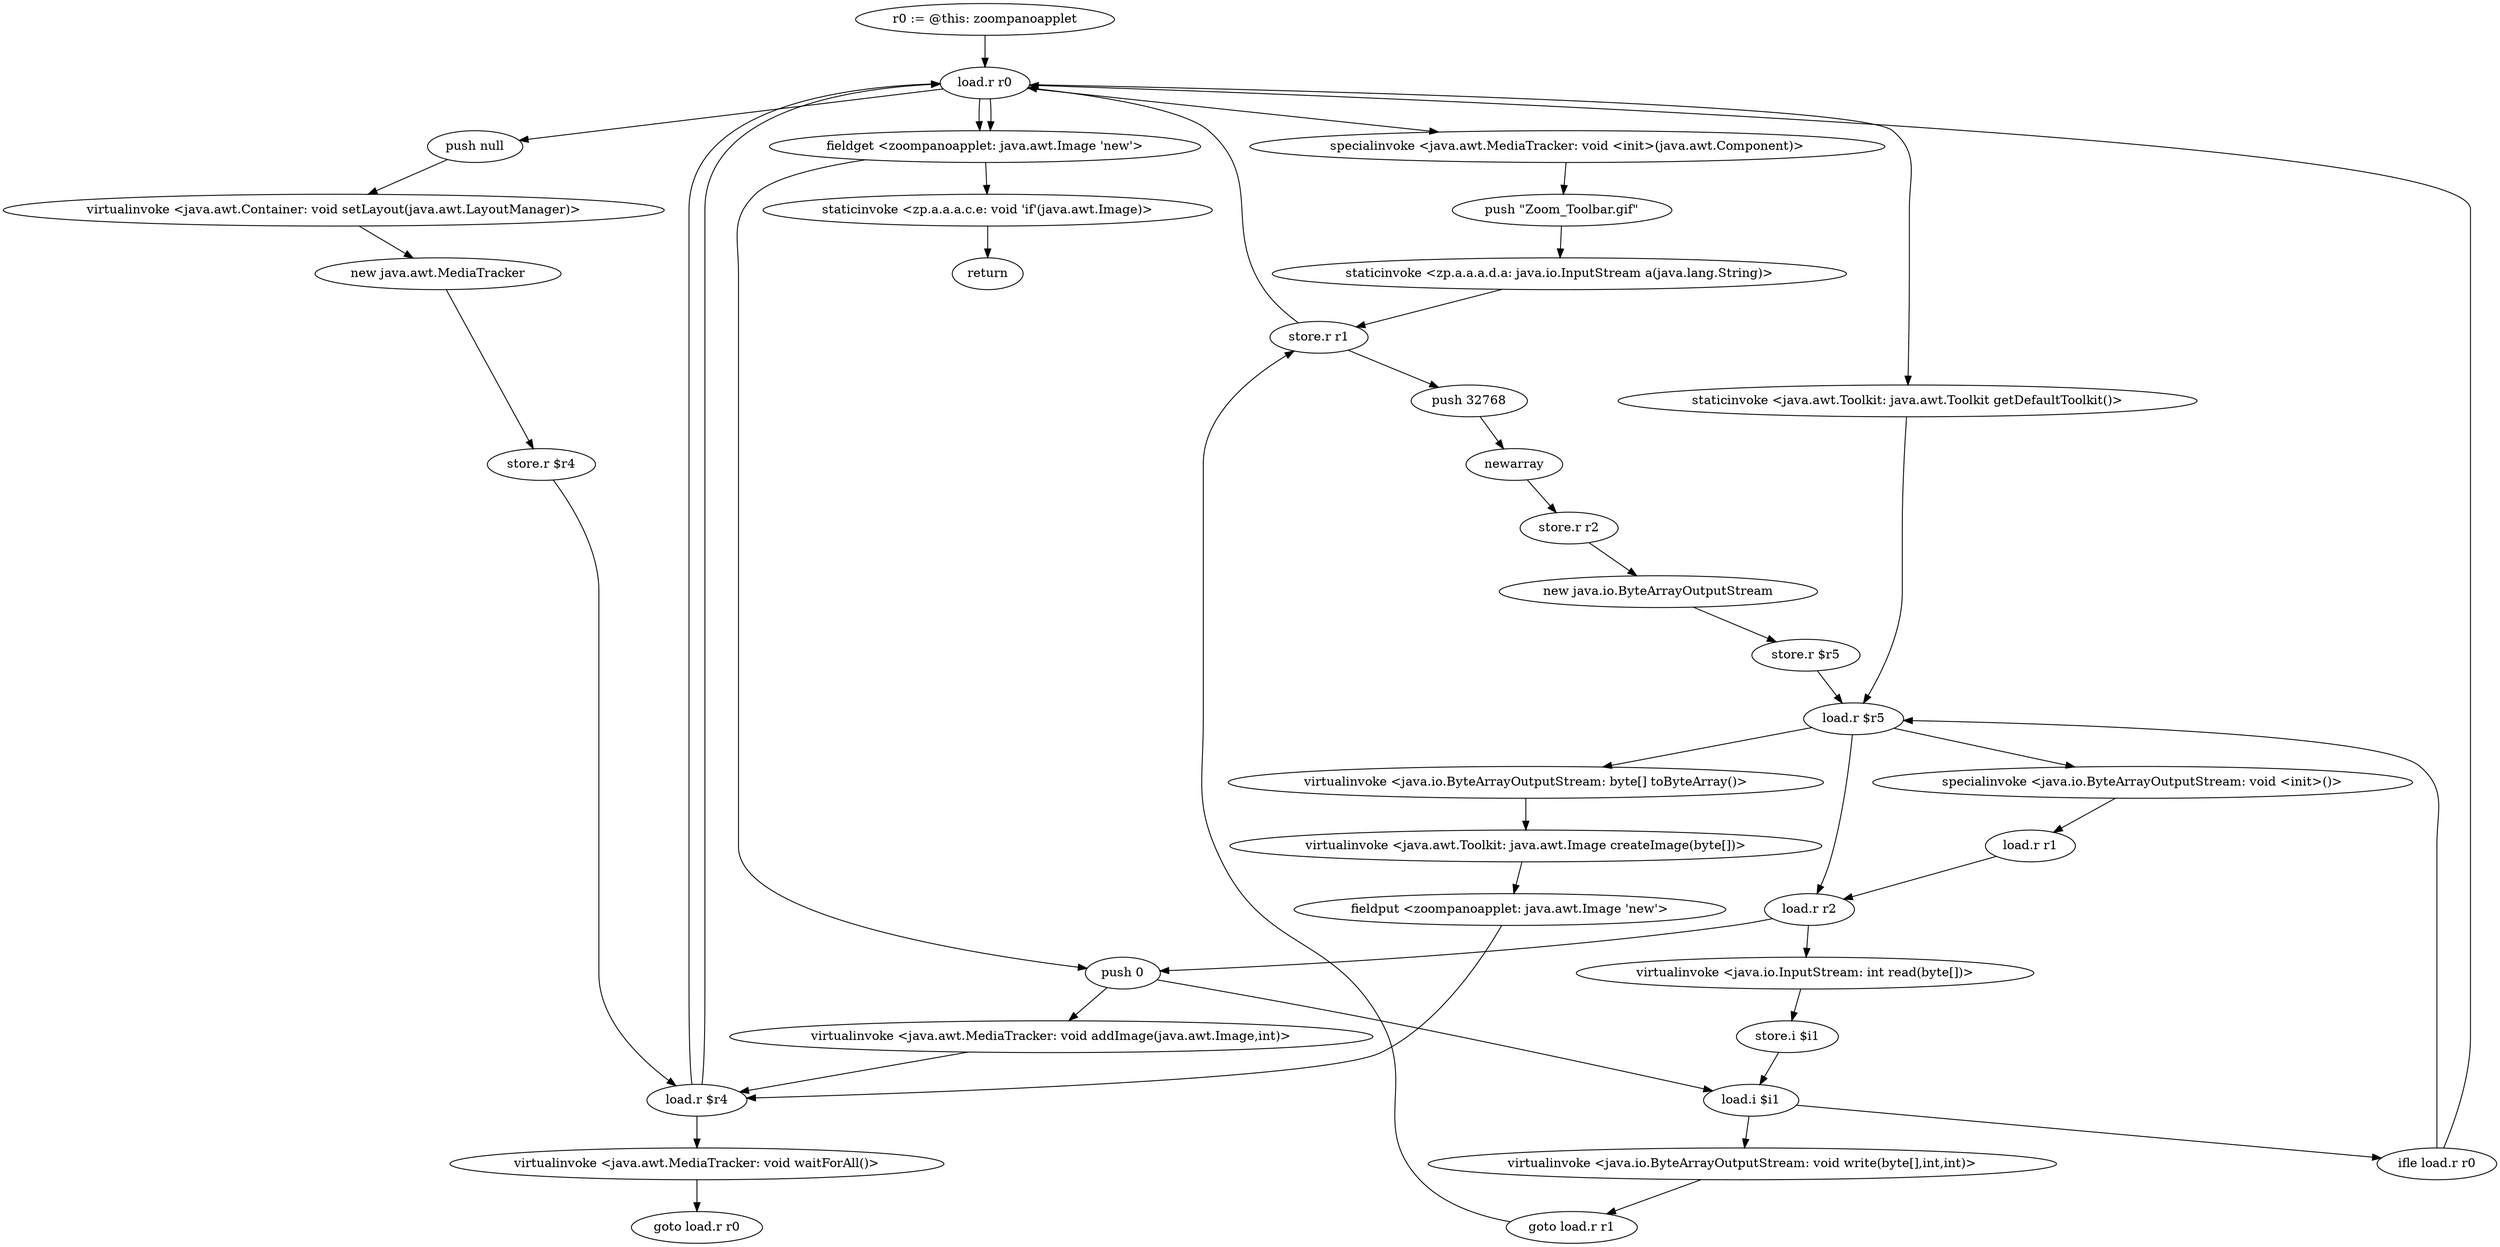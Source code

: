 digraph "" {
    "r0 := @this: zoompanoapplet"
    "load.r r0"
    "r0 := @this: zoompanoapplet"->"load.r r0";
    "push null"
    "load.r r0"->"push null";
    "virtualinvoke <java.awt.Container: void setLayout(java.awt.LayoutManager)>"
    "push null"->"virtualinvoke <java.awt.Container: void setLayout(java.awt.LayoutManager)>";
    "new java.awt.MediaTracker"
    "virtualinvoke <java.awt.Container: void setLayout(java.awt.LayoutManager)>"->"new java.awt.MediaTracker";
    "store.r $r4"
    "new java.awt.MediaTracker"->"store.r $r4";
    "load.r $r4"
    "store.r $r4"->"load.r $r4";
    "load.r $r4"->"load.r r0";
    "specialinvoke <java.awt.MediaTracker: void <init>(java.awt.Component)>"
    "load.r r0"->"specialinvoke <java.awt.MediaTracker: void <init>(java.awt.Component)>";
    "push \"Zoom_Toolbar.gif\""
    "specialinvoke <java.awt.MediaTracker: void <init>(java.awt.Component)>"->"push \"Zoom_Toolbar.gif\"";
    "staticinvoke <zp.a.a.a.d.a: java.io.InputStream a(java.lang.String)>"
    "push \"Zoom_Toolbar.gif\""->"staticinvoke <zp.a.a.a.d.a: java.io.InputStream a(java.lang.String)>";
    "store.r r1"
    "staticinvoke <zp.a.a.a.d.a: java.io.InputStream a(java.lang.String)>"->"store.r r1";
    "push 32768"
    "store.r r1"->"push 32768";
    "newarray"
    "push 32768"->"newarray";
    "store.r r2"
    "newarray"->"store.r r2";
    "new java.io.ByteArrayOutputStream"
    "store.r r2"->"new java.io.ByteArrayOutputStream";
    "store.r $r5"
    "new java.io.ByteArrayOutputStream"->"store.r $r5";
    "load.r $r5"
    "store.r $r5"->"load.r $r5";
    "specialinvoke <java.io.ByteArrayOutputStream: void <init>()>"
    "load.r $r5"->"specialinvoke <java.io.ByteArrayOutputStream: void <init>()>";
    "load.r r1"
    "specialinvoke <java.io.ByteArrayOutputStream: void <init>()>"->"load.r r1";
    "load.r r2"
    "load.r r1"->"load.r r2";
    "virtualinvoke <java.io.InputStream: int read(byte[])>"
    "load.r r2"->"virtualinvoke <java.io.InputStream: int read(byte[])>";
    "store.i $i1"
    "virtualinvoke <java.io.InputStream: int read(byte[])>"->"store.i $i1";
    "load.i $i1"
    "store.i $i1"->"load.i $i1";
    "ifle load.r r0"
    "load.i $i1"->"ifle load.r r0";
    "ifle load.r r0"->"load.r $r5";
    "load.r $r5"->"load.r r2";
    "push 0"
    "load.r r2"->"push 0";
    "push 0"->"load.i $i1";
    "virtualinvoke <java.io.ByteArrayOutputStream: void write(byte[],int,int)>"
    "load.i $i1"->"virtualinvoke <java.io.ByteArrayOutputStream: void write(byte[],int,int)>";
    "goto load.r r1"
    "virtualinvoke <java.io.ByteArrayOutputStream: void write(byte[],int,int)>"->"goto load.r r1";
    "goto load.r r1"->"store.r r1";
    "store.r r1"->"load.r r0";
    "fieldget <zoompanoapplet: java.awt.Image 'new'>"
    "load.r r0"->"fieldget <zoompanoapplet: java.awt.Image 'new'>";
    "staticinvoke <zp.a.a.a.c.e: void 'if'(java.awt.Image)>"
    "fieldget <zoompanoapplet: java.awt.Image 'new'>"->"staticinvoke <zp.a.a.a.c.e: void 'if'(java.awt.Image)>";
    "return"
    "staticinvoke <zp.a.a.a.c.e: void 'if'(java.awt.Image)>"->"return";
    "ifle load.r r0"->"load.r r0";
    "staticinvoke <java.awt.Toolkit: java.awt.Toolkit getDefaultToolkit()>"
    "load.r r0"->"staticinvoke <java.awt.Toolkit: java.awt.Toolkit getDefaultToolkit()>";
    "staticinvoke <java.awt.Toolkit: java.awt.Toolkit getDefaultToolkit()>"->"load.r $r5";
    "virtualinvoke <java.io.ByteArrayOutputStream: byte[] toByteArray()>"
    "load.r $r5"->"virtualinvoke <java.io.ByteArrayOutputStream: byte[] toByteArray()>";
    "virtualinvoke <java.awt.Toolkit: java.awt.Image createImage(byte[])>"
    "virtualinvoke <java.io.ByteArrayOutputStream: byte[] toByteArray()>"->"virtualinvoke <java.awt.Toolkit: java.awt.Image createImage(byte[])>";
    "fieldput <zoompanoapplet: java.awt.Image 'new'>"
    "virtualinvoke <java.awt.Toolkit: java.awt.Image createImage(byte[])>"->"fieldput <zoompanoapplet: java.awt.Image 'new'>";
    "fieldput <zoompanoapplet: java.awt.Image 'new'>"->"load.r $r4";
    "load.r $r4"->"load.r r0";
    "load.r r0"->"fieldget <zoompanoapplet: java.awt.Image 'new'>";
    "fieldget <zoompanoapplet: java.awt.Image 'new'>"->"push 0";
    "virtualinvoke <java.awt.MediaTracker: void addImage(java.awt.Image,int)>"
    "push 0"->"virtualinvoke <java.awt.MediaTracker: void addImage(java.awt.Image,int)>";
    "virtualinvoke <java.awt.MediaTracker: void addImage(java.awt.Image,int)>"->"load.r $r4";
    "virtualinvoke <java.awt.MediaTracker: void waitForAll()>"
    "load.r $r4"->"virtualinvoke <java.awt.MediaTracker: void waitForAll()>";
    "goto load.r r0"
    "virtualinvoke <java.awt.MediaTracker: void waitForAll()>"->"goto load.r r0";
}

